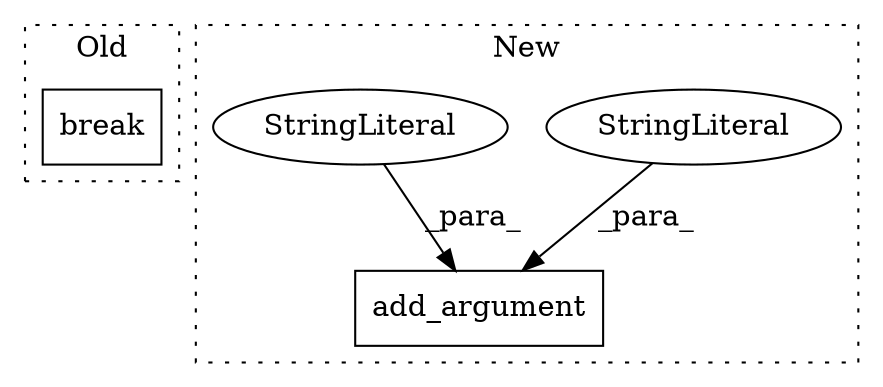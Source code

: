 digraph G {
subgraph cluster0 {
1 [label="break" a="10" s="1709" l="6" shape="box"];
label = "Old";
style="dotted";
}
subgraph cluster1 {
2 [label="add_argument" a="32" s="1081,1154" l="13,1" shape="box"];
3 [label="StringLiteral" a="45" s="1094" l="7" shape="ellipse"];
4 [label="StringLiteral" a="45" s="1109" l="45" shape="ellipse"];
label = "New";
style="dotted";
}
3 -> 2 [label="_para_"];
4 -> 2 [label="_para_"];
}